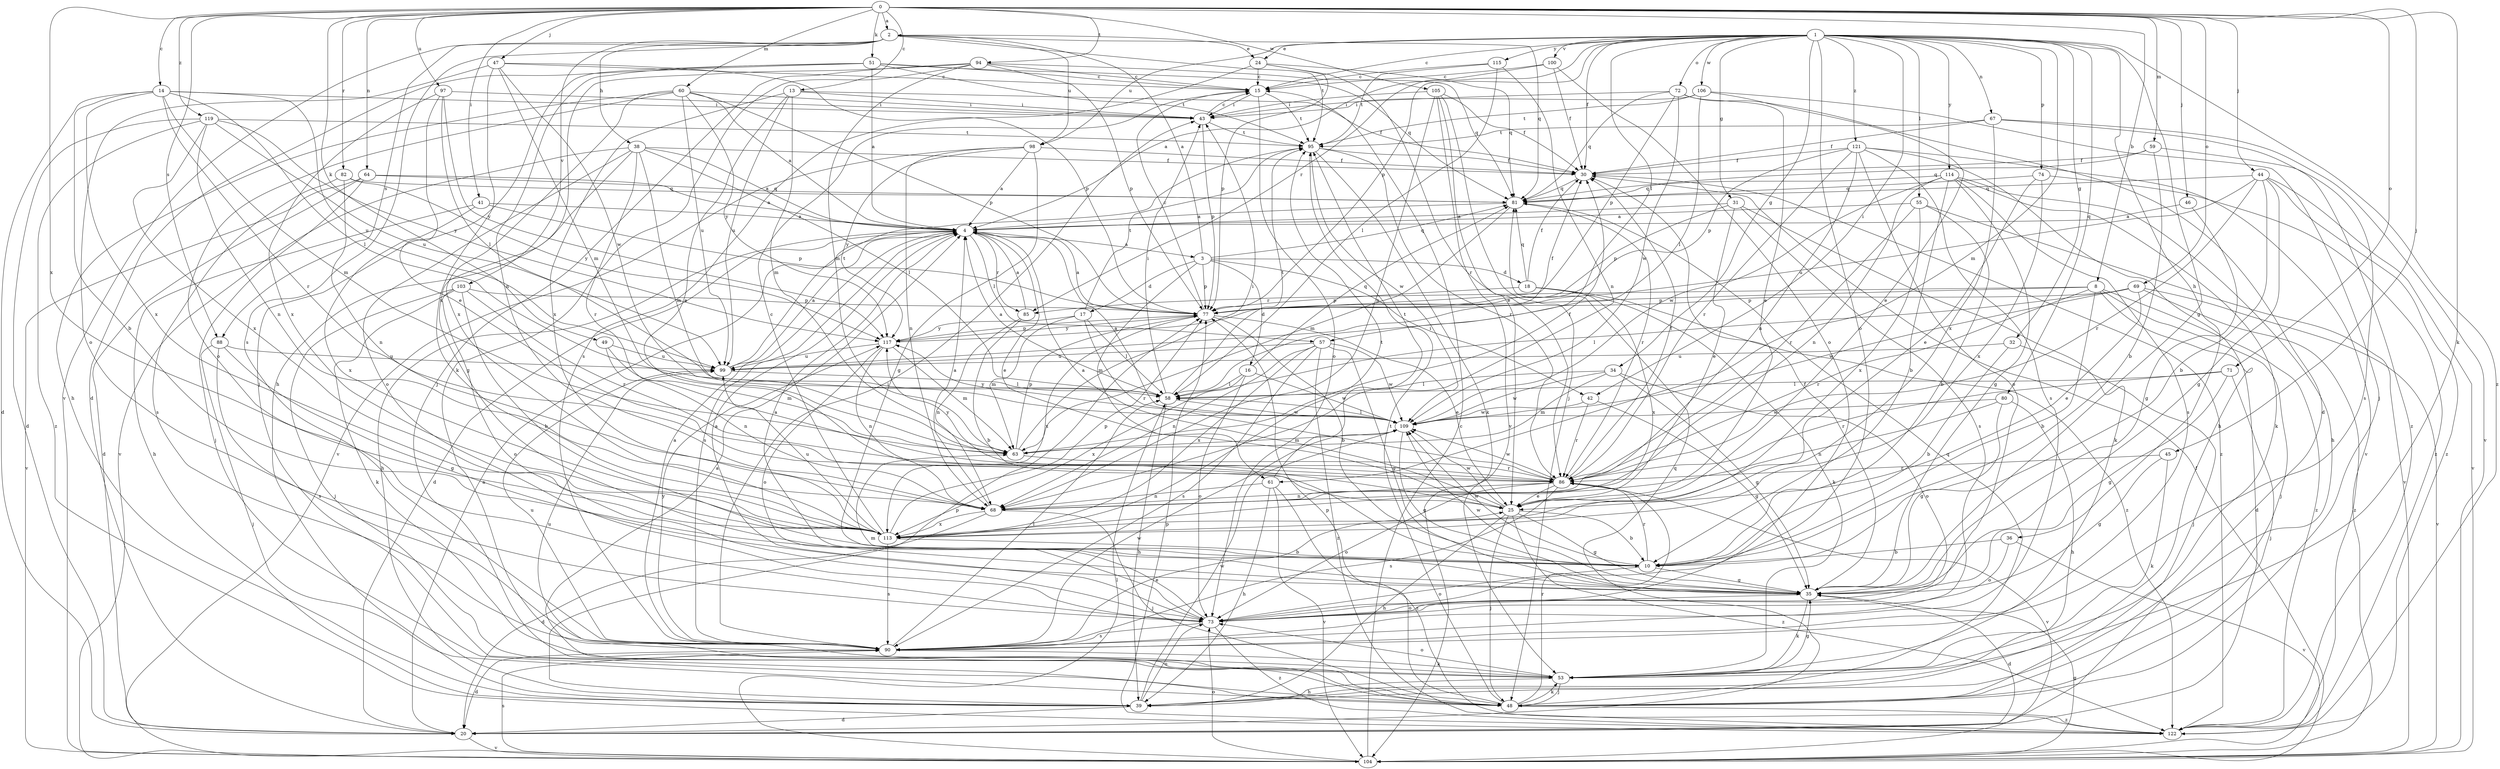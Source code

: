 strict digraph  {
0;
1;
2;
3;
4;
8;
10;
13;
14;
15;
16;
17;
18;
20;
24;
25;
30;
31;
32;
34;
35;
36;
38;
39;
41;
42;
43;
44;
45;
46;
47;
48;
49;
51;
53;
55;
57;
58;
59;
60;
61;
63;
64;
67;
68;
69;
71;
72;
73;
74;
77;
80;
81;
82;
85;
86;
88;
90;
94;
95;
97;
98;
99;
100;
103;
104;
105;
106;
109;
113;
114;
115;
117;
119;
121;
122;
0 -> 2  [label=a];
0 -> 8  [label=b];
0 -> 13  [label=c];
0 -> 14  [label=c];
0 -> 41  [label=i];
0 -> 44  [label=j];
0 -> 45  [label=j];
0 -> 46  [label=j];
0 -> 47  [label=j];
0 -> 49  [label=k];
0 -> 51  [label=k];
0 -> 53  [label=k];
0 -> 59  [label=m];
0 -> 60  [label=m];
0 -> 64  [label=n];
0 -> 69  [label=o];
0 -> 71  [label=o];
0 -> 82  [label=r];
0 -> 88  [label=s];
0 -> 94  [label=t];
0 -> 97  [label=u];
0 -> 105  [label=w];
0 -> 113  [label=x];
0 -> 119  [label=z];
1 -> 15  [label=c];
1 -> 24  [label=e];
1 -> 30  [label=f];
1 -> 31  [label=g];
1 -> 32  [label=g];
1 -> 34  [label=g];
1 -> 35  [label=g];
1 -> 36  [label=h];
1 -> 42  [label=i];
1 -> 55  [label=l];
1 -> 57  [label=l];
1 -> 61  [label=m];
1 -> 67  [label=n];
1 -> 72  [label=o];
1 -> 73  [label=o];
1 -> 74  [label=p];
1 -> 77  [label=p];
1 -> 80  [label=q];
1 -> 85  [label=r];
1 -> 98  [label=u];
1 -> 100  [label=v];
1 -> 106  [label=w];
1 -> 114  [label=y];
1 -> 115  [label=y];
1 -> 121  [label=z];
1 -> 122  [label=z];
2 -> 24  [label=e];
2 -> 38  [label=h];
2 -> 81  [label=q];
2 -> 88  [label=s];
2 -> 90  [label=s];
2 -> 95  [label=t];
2 -> 98  [label=u];
2 -> 103  [label=v];
2 -> 104  [label=v];
3 -> 2  [label=a];
3 -> 16  [label=d];
3 -> 17  [label=d];
3 -> 18  [label=d];
3 -> 42  [label=i];
3 -> 61  [label=m];
3 -> 77  [label=p];
3 -> 81  [label=q];
4 -> 3  [label=a];
4 -> 20  [label=d];
4 -> 25  [label=e];
4 -> 39  [label=h];
4 -> 57  [label=l];
4 -> 85  [label=r];
4 -> 90  [label=s];
8 -> 10  [label=b];
8 -> 20  [label=d];
8 -> 48  [label=j];
8 -> 77  [label=p];
8 -> 85  [label=r];
8 -> 86  [label=r];
8 -> 122  [label=z];
10 -> 35  [label=g];
10 -> 73  [label=o];
10 -> 86  [label=r];
10 -> 109  [label=w];
13 -> 25  [label=e];
13 -> 30  [label=f];
13 -> 43  [label=i];
13 -> 63  [label=m];
13 -> 99  [label=u];
13 -> 113  [label=x];
14 -> 10  [label=b];
14 -> 20  [label=d];
14 -> 43  [label=i];
14 -> 58  [label=l];
14 -> 63  [label=m];
14 -> 86  [label=r];
14 -> 99  [label=u];
14 -> 113  [label=x];
15 -> 43  [label=i];
15 -> 73  [label=o];
15 -> 95  [label=t];
16 -> 58  [label=l];
16 -> 73  [label=o];
16 -> 81  [label=q];
16 -> 109  [label=w];
16 -> 113  [label=x];
17 -> 58  [label=l];
17 -> 63  [label=m];
17 -> 86  [label=r];
17 -> 95  [label=t];
17 -> 117  [label=y];
18 -> 30  [label=f];
18 -> 53  [label=k];
18 -> 77  [label=p];
18 -> 81  [label=q];
18 -> 113  [label=x];
18 -> 122  [label=z];
20 -> 4  [label=a];
20 -> 81  [label=q];
20 -> 104  [label=v];
24 -> 15  [label=c];
24 -> 77  [label=p];
24 -> 81  [label=q];
24 -> 86  [label=r];
24 -> 90  [label=s];
25 -> 4  [label=a];
25 -> 10  [label=b];
25 -> 35  [label=g];
25 -> 39  [label=h];
25 -> 48  [label=j];
25 -> 109  [label=w];
25 -> 122  [label=z];
30 -> 81  [label=q];
30 -> 122  [label=z];
31 -> 4  [label=a];
31 -> 25  [label=e];
31 -> 53  [label=k];
31 -> 77  [label=p];
31 -> 90  [label=s];
32 -> 10  [label=b];
32 -> 48  [label=j];
32 -> 99  [label=u];
34 -> 35  [label=g];
34 -> 58  [label=l];
34 -> 63  [label=m];
34 -> 73  [label=o];
34 -> 109  [label=w];
35 -> 4  [label=a];
35 -> 20  [label=d];
35 -> 30  [label=f];
35 -> 53  [label=k];
35 -> 73  [label=o];
35 -> 109  [label=w];
36 -> 10  [label=b];
36 -> 73  [label=o];
36 -> 104  [label=v];
38 -> 4  [label=a];
38 -> 30  [label=f];
38 -> 35  [label=g];
38 -> 58  [label=l];
38 -> 63  [label=m];
38 -> 73  [label=o];
38 -> 86  [label=r];
38 -> 104  [label=v];
39 -> 20  [label=d];
39 -> 73  [label=o];
39 -> 77  [label=p];
39 -> 109  [label=w];
41 -> 4  [label=a];
41 -> 39  [label=h];
41 -> 77  [label=p];
41 -> 113  [label=x];
42 -> 35  [label=g];
42 -> 86  [label=r];
42 -> 109  [label=w];
43 -> 15  [label=c];
43 -> 77  [label=p];
43 -> 95  [label=t];
44 -> 10  [label=b];
44 -> 35  [label=g];
44 -> 81  [label=q];
44 -> 86  [label=r];
44 -> 99  [label=u];
44 -> 104  [label=v];
44 -> 122  [label=z];
45 -> 35  [label=g];
45 -> 53  [label=k];
45 -> 86  [label=r];
46 -> 4  [label=a];
46 -> 35  [label=g];
47 -> 15  [label=c];
47 -> 63  [label=m];
47 -> 73  [label=o];
47 -> 77  [label=p];
47 -> 109  [label=w];
47 -> 113  [label=x];
48 -> 4  [label=a];
48 -> 53  [label=k];
48 -> 77  [label=p];
48 -> 81  [label=q];
48 -> 86  [label=r];
48 -> 95  [label=t];
48 -> 122  [label=z];
49 -> 63  [label=m];
49 -> 68  [label=n];
49 -> 99  [label=u];
51 -> 4  [label=a];
51 -> 15  [label=c];
51 -> 20  [label=d];
51 -> 48  [label=j];
51 -> 68  [label=n];
51 -> 81  [label=q];
51 -> 95  [label=t];
53 -> 35  [label=g];
53 -> 39  [label=h];
53 -> 48  [label=j];
53 -> 73  [label=o];
53 -> 99  [label=u];
55 -> 4  [label=a];
55 -> 10  [label=b];
55 -> 86  [label=r];
55 -> 104  [label=v];
55 -> 113  [label=x];
57 -> 35  [label=g];
57 -> 68  [label=n];
57 -> 90  [label=s];
57 -> 99  [label=u];
57 -> 109  [label=w];
57 -> 113  [label=x];
57 -> 122  [label=z];
58 -> 4  [label=a];
58 -> 39  [label=h];
58 -> 43  [label=i];
58 -> 95  [label=t];
58 -> 109  [label=w];
59 -> 10  [label=b];
59 -> 30  [label=f];
59 -> 81  [label=q];
59 -> 90  [label=s];
60 -> 4  [label=a];
60 -> 39  [label=h];
60 -> 43  [label=i];
60 -> 73  [label=o];
60 -> 77  [label=p];
60 -> 99  [label=u];
60 -> 113  [label=x];
60 -> 117  [label=y];
61 -> 39  [label=h];
61 -> 68  [label=n];
61 -> 95  [label=t];
61 -> 104  [label=v];
61 -> 122  [label=z];
63 -> 30  [label=f];
63 -> 43  [label=i];
63 -> 77  [label=p];
63 -> 86  [label=r];
64 -> 4  [label=a];
64 -> 20  [label=d];
64 -> 48  [label=j];
64 -> 81  [label=q];
64 -> 104  [label=v];
67 -> 30  [label=f];
67 -> 95  [label=t];
67 -> 104  [label=v];
67 -> 113  [label=x];
67 -> 122  [label=z];
68 -> 4  [label=a];
68 -> 20  [label=d];
68 -> 48  [label=j];
68 -> 113  [label=x];
69 -> 25  [label=e];
69 -> 58  [label=l];
69 -> 77  [label=p];
69 -> 104  [label=v];
69 -> 109  [label=w];
69 -> 122  [label=z];
71 -> 35  [label=g];
71 -> 48  [label=j];
71 -> 58  [label=l];
71 -> 86  [label=r];
72 -> 20  [label=d];
72 -> 25  [label=e];
72 -> 43  [label=i];
72 -> 77  [label=p];
72 -> 81  [label=q];
72 -> 109  [label=w];
73 -> 4  [label=a];
73 -> 63  [label=m];
73 -> 90  [label=s];
73 -> 122  [label=z];
74 -> 25  [label=e];
74 -> 81  [label=q];
74 -> 113  [label=x];
74 -> 122  [label=z];
77 -> 4  [label=a];
77 -> 10  [label=b];
77 -> 15  [label=c];
77 -> 25  [label=e];
77 -> 113  [label=x];
77 -> 117  [label=y];
80 -> 35  [label=g];
80 -> 39  [label=h];
80 -> 68  [label=n];
80 -> 109  [label=w];
81 -> 4  [label=a];
81 -> 63  [label=m];
81 -> 86  [label=r];
82 -> 68  [label=n];
82 -> 81  [label=q];
82 -> 90  [label=s];
82 -> 117  [label=y];
85 -> 4  [label=a];
85 -> 10  [label=b];
85 -> 68  [label=n];
86 -> 25  [label=e];
86 -> 30  [label=f];
86 -> 68  [label=n];
86 -> 73  [label=o];
86 -> 90  [label=s];
86 -> 104  [label=v];
86 -> 109  [label=w];
86 -> 117  [label=y];
88 -> 35  [label=g];
88 -> 48  [label=j];
88 -> 90  [label=s];
88 -> 99  [label=u];
90 -> 4  [label=a];
90 -> 20  [label=d];
90 -> 25  [label=e];
90 -> 43  [label=i];
90 -> 53  [label=k];
90 -> 58  [label=l];
90 -> 99  [label=u];
90 -> 109  [label=w];
90 -> 117  [label=y];
94 -> 15  [label=c];
94 -> 39  [label=h];
94 -> 48  [label=j];
94 -> 53  [label=k];
94 -> 63  [label=m];
94 -> 77  [label=p];
94 -> 81  [label=q];
95 -> 30  [label=f];
95 -> 53  [label=k];
95 -> 86  [label=r];
95 -> 109  [label=w];
97 -> 25  [label=e];
97 -> 43  [label=i];
97 -> 58  [label=l];
97 -> 113  [label=x];
97 -> 117  [label=y];
98 -> 4  [label=a];
98 -> 30  [label=f];
98 -> 35  [label=g];
98 -> 68  [label=n];
98 -> 104  [label=v];
98 -> 117  [label=y];
99 -> 4  [label=a];
99 -> 58  [label=l];
99 -> 95  [label=t];
100 -> 4  [label=a];
100 -> 15  [label=c];
100 -> 30  [label=f];
100 -> 73  [label=o];
103 -> 10  [label=b];
103 -> 48  [label=j];
103 -> 53  [label=k];
103 -> 73  [label=o];
103 -> 77  [label=p];
103 -> 86  [label=r];
104 -> 15  [label=c];
104 -> 30  [label=f];
104 -> 35  [label=g];
104 -> 58  [label=l];
104 -> 73  [label=o];
104 -> 90  [label=s];
105 -> 25  [label=e];
105 -> 30  [label=f];
105 -> 43  [label=i];
105 -> 48  [label=j];
105 -> 68  [label=n];
105 -> 104  [label=v];
106 -> 25  [label=e];
106 -> 43  [label=i];
106 -> 48  [label=j];
106 -> 58  [label=l];
106 -> 95  [label=t];
109 -> 4  [label=a];
109 -> 35  [label=g];
109 -> 58  [label=l];
109 -> 63  [label=m];
109 -> 117  [label=y];
113 -> 10  [label=b];
113 -> 15  [label=c];
113 -> 77  [label=p];
113 -> 90  [label=s];
113 -> 95  [label=t];
113 -> 99  [label=u];
114 -> 10  [label=b];
114 -> 35  [label=g];
114 -> 39  [label=h];
114 -> 53  [label=k];
114 -> 68  [label=n];
114 -> 81  [label=q];
114 -> 90  [label=s];
114 -> 109  [label=w];
115 -> 15  [label=c];
115 -> 58  [label=l];
115 -> 68  [label=n];
115 -> 95  [label=t];
117 -> 30  [label=f];
117 -> 63  [label=m];
117 -> 68  [label=n];
117 -> 73  [label=o];
117 -> 77  [label=p];
117 -> 99  [label=u];
119 -> 20  [label=d];
119 -> 68  [label=n];
119 -> 95  [label=t];
119 -> 99  [label=u];
119 -> 113  [label=x];
119 -> 117  [label=y];
119 -> 122  [label=z];
121 -> 30  [label=f];
121 -> 39  [label=h];
121 -> 68  [label=n];
121 -> 73  [label=o];
121 -> 77  [label=p];
121 -> 86  [label=r];
121 -> 90  [label=s];
121 -> 104  [label=v];
122 -> 77  [label=p];
}
